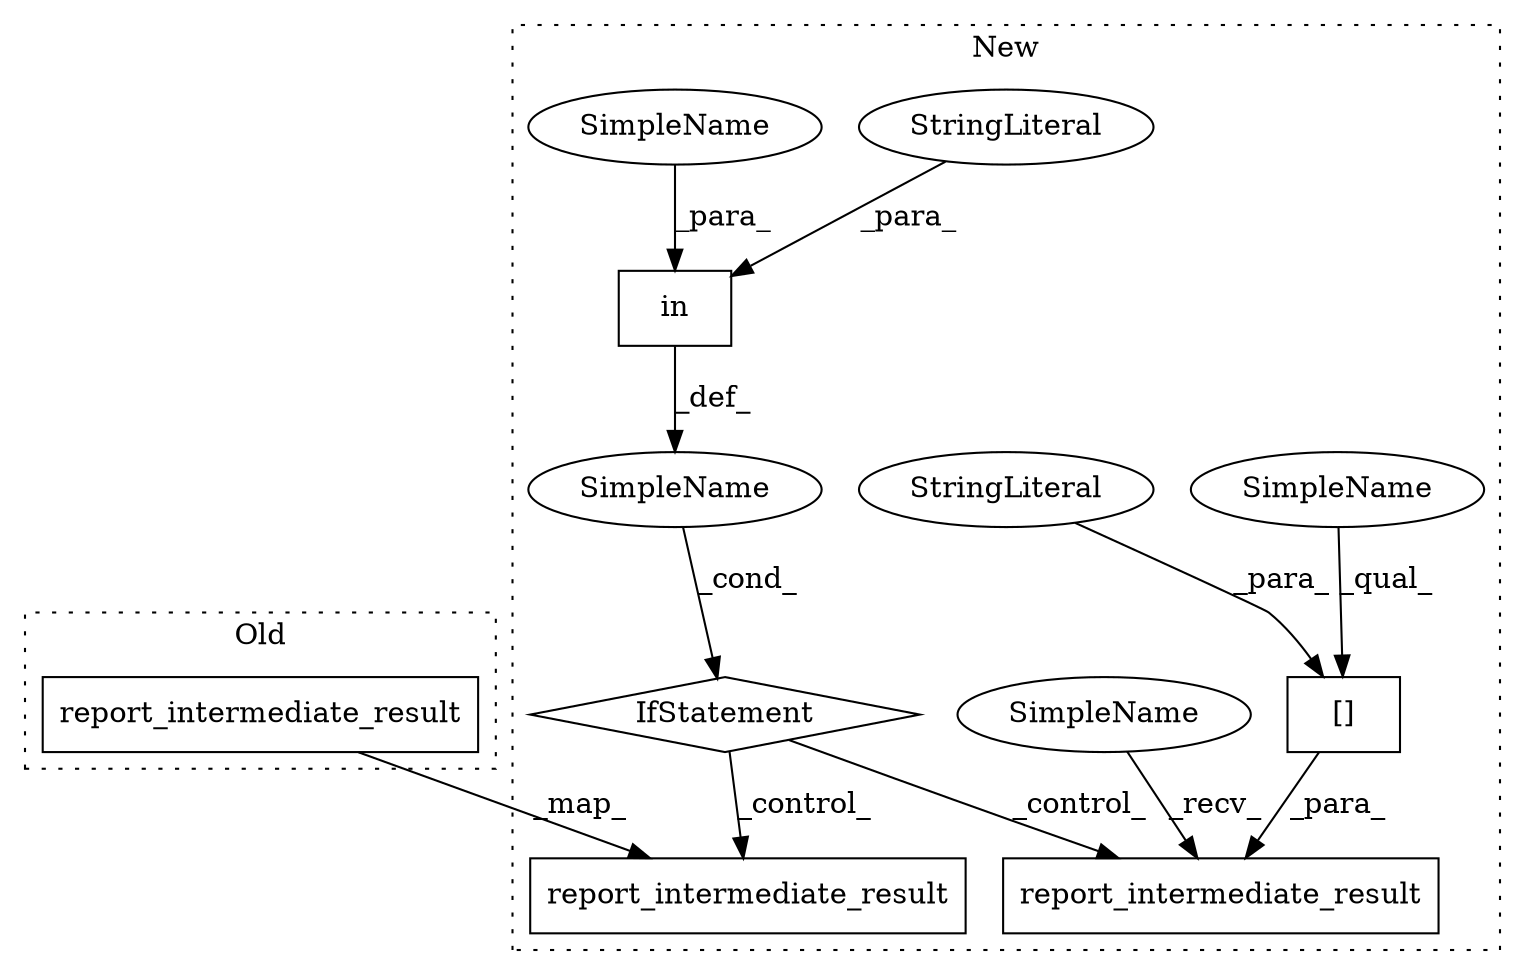 digraph G {
subgraph cluster0 {
1 [label="report_intermediate_result" a="32" s="2656,2698" l="27,1" shape="box"];
label = "Old";
style="dotted";
}
subgraph cluster1 {
2 [label="report_intermediate_result" a="32" s="2691,2733" l="27,1" shape="box"];
3 [label="SimpleName" a="42" s="" l="" shape="ellipse"];
4 [label="IfStatement" a="25" s="2652,2677" l="8,2" shape="diamond"];
5 [label="report_intermediate_result" a="32" s="2760,2807" l="27,1" shape="box"];
6 [label="[]" a="2" s="2787,2806" l="5,1" shape="box"];
7 [label="in" a="105" s="2660" l="17" shape="box"];
8 [label="StringLiteral" a="45" s="2660" l="9" shape="ellipse"];
9 [label="StringLiteral" a="45" s="2792" l="14" shape="ellipse"];
10 [label="SimpleName" a="42" s="2756" l="3" shape="ellipse"];
11 [label="SimpleName" a="42" s="2673" l="4" shape="ellipse"];
12 [label="SimpleName" a="42" s="2787" l="4" shape="ellipse"];
label = "New";
style="dotted";
}
1 -> 2 [label="_map_"];
3 -> 4 [label="_cond_"];
4 -> 2 [label="_control_"];
4 -> 5 [label="_control_"];
6 -> 5 [label="_para_"];
7 -> 3 [label="_def_"];
8 -> 7 [label="_para_"];
9 -> 6 [label="_para_"];
10 -> 5 [label="_recv_"];
11 -> 7 [label="_para_"];
12 -> 6 [label="_qual_"];
}